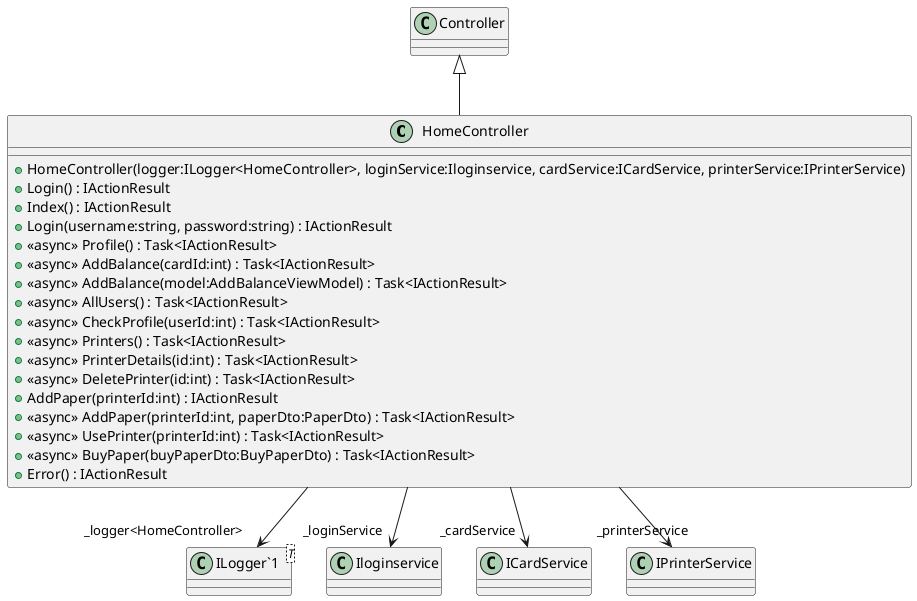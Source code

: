 @startuml
class HomeController {
    + HomeController(logger:ILogger<HomeController>, loginService:Iloginservice, cardService:ICardService, printerService:IPrinterService)
    + Login() : IActionResult
    + Index() : IActionResult
    + Login(username:string, password:string) : IActionResult
    + <<async>> Profile() : Task<IActionResult>
    + <<async>> AddBalance(cardId:int) : Task<IActionResult>
    + <<async>> AddBalance(model:AddBalanceViewModel) : Task<IActionResult>
    + <<async>> AllUsers() : Task<IActionResult>
    + <<async>> CheckProfile(userId:int) : Task<IActionResult>
    + <<async>> Printers() : Task<IActionResult>
    + <<async>> PrinterDetails(id:int) : Task<IActionResult>
    + <<async>> DeletePrinter(id:int) : Task<IActionResult>
    + AddPaper(printerId:int) : IActionResult
    + <<async>> AddPaper(printerId:int, paperDto:PaperDto) : Task<IActionResult>
    + <<async>> UsePrinter(printerId:int) : Task<IActionResult>
    + <<async>> BuyPaper(buyPaperDto:BuyPaperDto) : Task<IActionResult>
    + Error() : IActionResult
}
class "ILogger`1"<T> {
}
Controller <|-- HomeController
HomeController --> "_logger<HomeController>" "ILogger`1"
HomeController --> "_loginService" Iloginservice
HomeController --> "_cardService" ICardService
HomeController --> "_printerService" IPrinterService
@enduml
